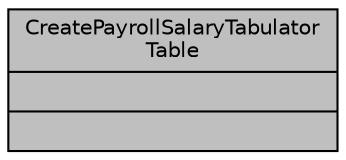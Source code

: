 digraph "CreatePayrollSalaryTabulatorTable"
{
 // LATEX_PDF_SIZE
  bgcolor="transparent";
  edge [fontname="Helvetica",fontsize="10",labelfontname="Helvetica",labelfontsize="10"];
  node [fontname="Helvetica",fontsize="10",shape=record];
  Node1 [label="{CreatePayrollSalaryTabulator\lTable\n||}",height=0.2,width=0.4,color="black", fillcolor="grey75", style="filled", fontcolor="black",tooltip="Crear tabla de tabuladores salariales."];
}
